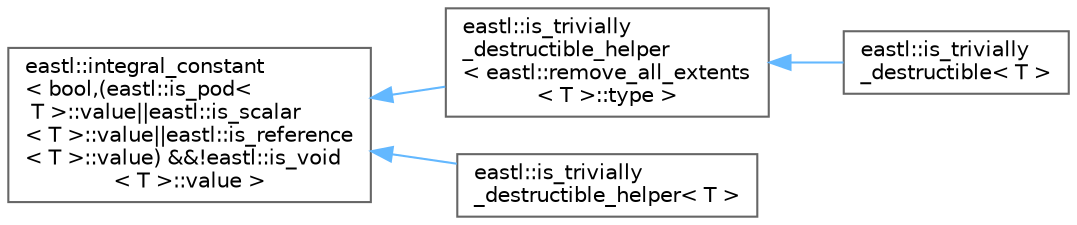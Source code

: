 digraph "类继承关系图"
{
 // LATEX_PDF_SIZE
  bgcolor="transparent";
  edge [fontname=Helvetica,fontsize=10,labelfontname=Helvetica,labelfontsize=10];
  node [fontname=Helvetica,fontsize=10,shape=box,height=0.2,width=0.4];
  rankdir="LR";
  Node0 [id="Node000000",label="eastl::integral_constant\l\< bool,(eastl::is_pod\<\l T \>::value\|\|eastl::is_scalar\l\< T \>::value\|\|eastl::is_reference\l\< T \>::value) &&!eastl::is_void\l\< T \>::value \>",height=0.2,width=0.4,color="grey40", fillcolor="white", style="filled",URL="$structeastl_1_1integral__constant.html",tooltip=" "];
  Node0 -> Node1 [id="edge792_Node000000_Node000001",dir="back",color="steelblue1",style="solid",tooltip=" "];
  Node1 [id="Node000001",label="eastl::is_trivially\l_destructible_helper\l\< eastl::remove_all_extents\l\< T \>::type \>",height=0.2,width=0.4,color="grey40", fillcolor="white", style="filled",URL="$structeastl_1_1is__trivially__destructible__helper.html",tooltip=" "];
  Node1 -> Node2 [id="edge793_Node000001_Node000002",dir="back",color="steelblue1",style="solid",tooltip=" "];
  Node2 [id="Node000002",label="eastl::is_trivially\l_destructible\< T \>",height=0.2,width=0.4,color="grey40", fillcolor="white", style="filled",URL="$structeastl_1_1is__trivially__destructible.html",tooltip=" "];
  Node0 -> Node3 [id="edge794_Node000000_Node000003",dir="back",color="steelblue1",style="solid",tooltip=" "];
  Node3 [id="Node000003",label="eastl::is_trivially\l_destructible_helper\< T \>",height=0.2,width=0.4,color="grey40", fillcolor="white", style="filled",URL="$structeastl_1_1is__trivially__destructible__helper.html",tooltip=" "];
}
